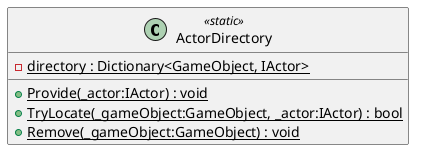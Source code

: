 @startuml
class ActorDirectory <<static>> {
    - {static} directory : Dictionary<GameObject, IActor>
    + {static} Provide(_actor:IActor) : void
    + {static} TryLocate(_gameObject:GameObject, _actor:IActor) : bool
    + {static} Remove(_gameObject:GameObject) : void
}
@enduml
